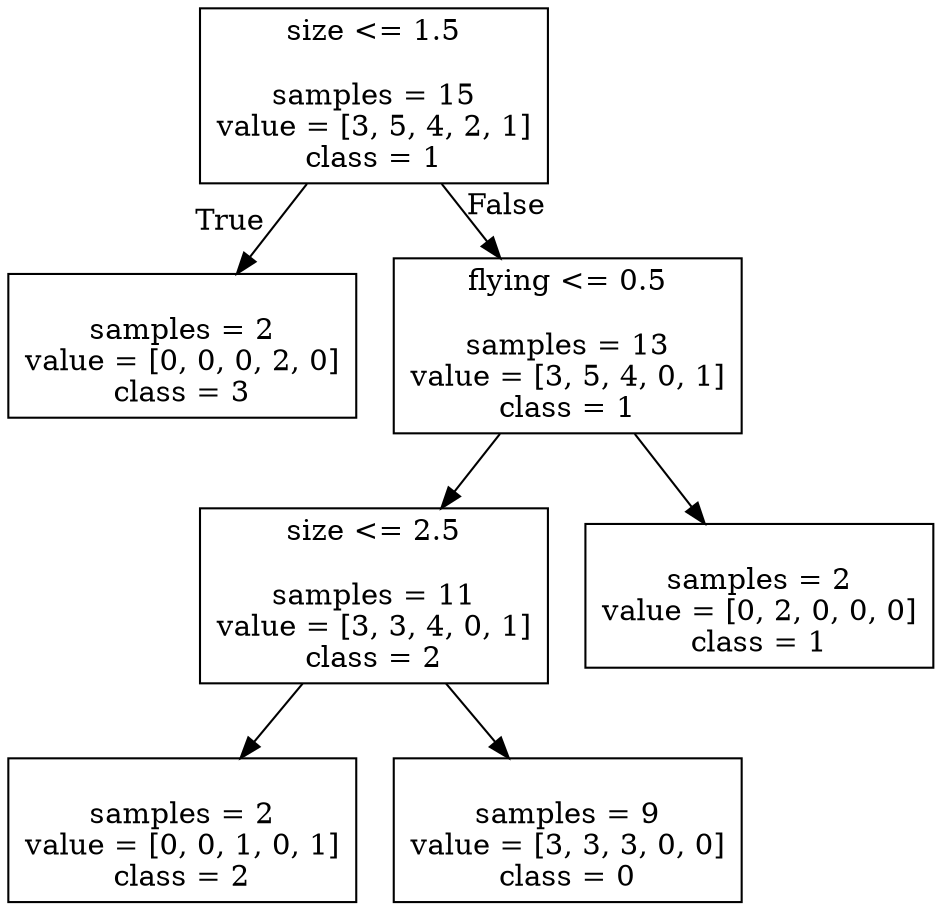 digraph Tree {
node [shape=box] ;
0 [label="size <= 1.5\n\nsamples = 15\nvalue = [3, 5, 4, 2, 1]\nclass = 1"] ;
1 [label="\nsamples = 2\nvalue = [0, 0, 0, 2, 0]\nclass = 3"] ;
0 -> 1 [labeldistance=2.5, labelangle=45, headlabel="True"] ;
2 [label="flying <= 0.5\n\nsamples = 13\nvalue = [3, 5, 4, 0, 1]\nclass = 1"] ;
0 -> 2 [labeldistance=2.5, labelangle=-45, headlabel="False"] ;
3 [label="size <= 2.5\n\nsamples = 11\nvalue = [3, 3, 4, 0, 1]\nclass = 2"] ;
2 -> 3 ;
4 [label="\nsamples = 2\nvalue = [0, 0, 1, 0, 1]\nclass = 2"] ;
3 -> 4 ;
5 [label="\nsamples = 9\nvalue = [3, 3, 3, 0, 0]\nclass = 0"] ;
3 -> 5 ;
6 [label="\nsamples = 2\nvalue = [0, 2, 0, 0, 0]\nclass = 1"] ;
2 -> 6 ;
}
